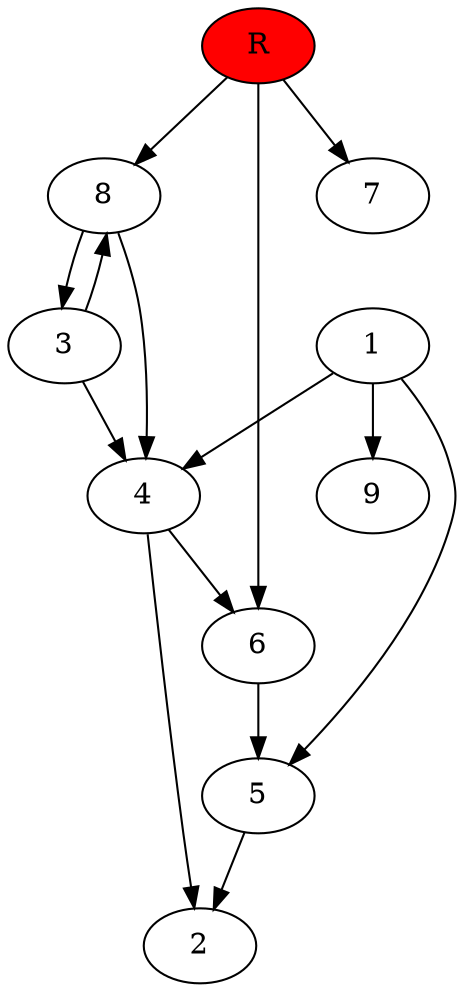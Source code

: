 digraph prb23299 {
	1
	2
	3
	4
	5
	6
	7
	8
	R [fillcolor="#ff0000" style=filled]
	1 -> 4
	1 -> 5
	1 -> 9
	3 -> 4
	3 -> 8
	4 -> 2
	4 -> 6
	5 -> 2
	6 -> 5
	8 -> 3
	8 -> 4
	R -> 6
	R -> 7
	R -> 8
}
